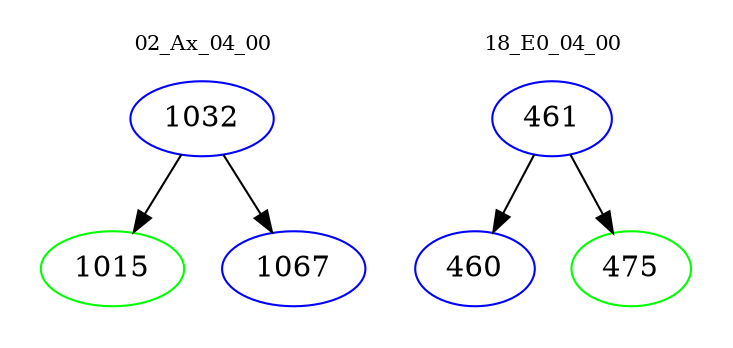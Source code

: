 digraph{
subgraph cluster_0 {
color = white
label = "02_Ax_04_00";
fontsize=10;
T0_1032 [label="1032", color="blue"]
T0_1032 -> T0_1015 [color="black"]
T0_1015 [label="1015", color="green"]
T0_1032 -> T0_1067 [color="black"]
T0_1067 [label="1067", color="blue"]
}
subgraph cluster_1 {
color = white
label = "18_E0_04_00";
fontsize=10;
T1_461 [label="461", color="blue"]
T1_461 -> T1_460 [color="black"]
T1_460 [label="460", color="blue"]
T1_461 -> T1_475 [color="black"]
T1_475 [label="475", color="green"]
}
}
